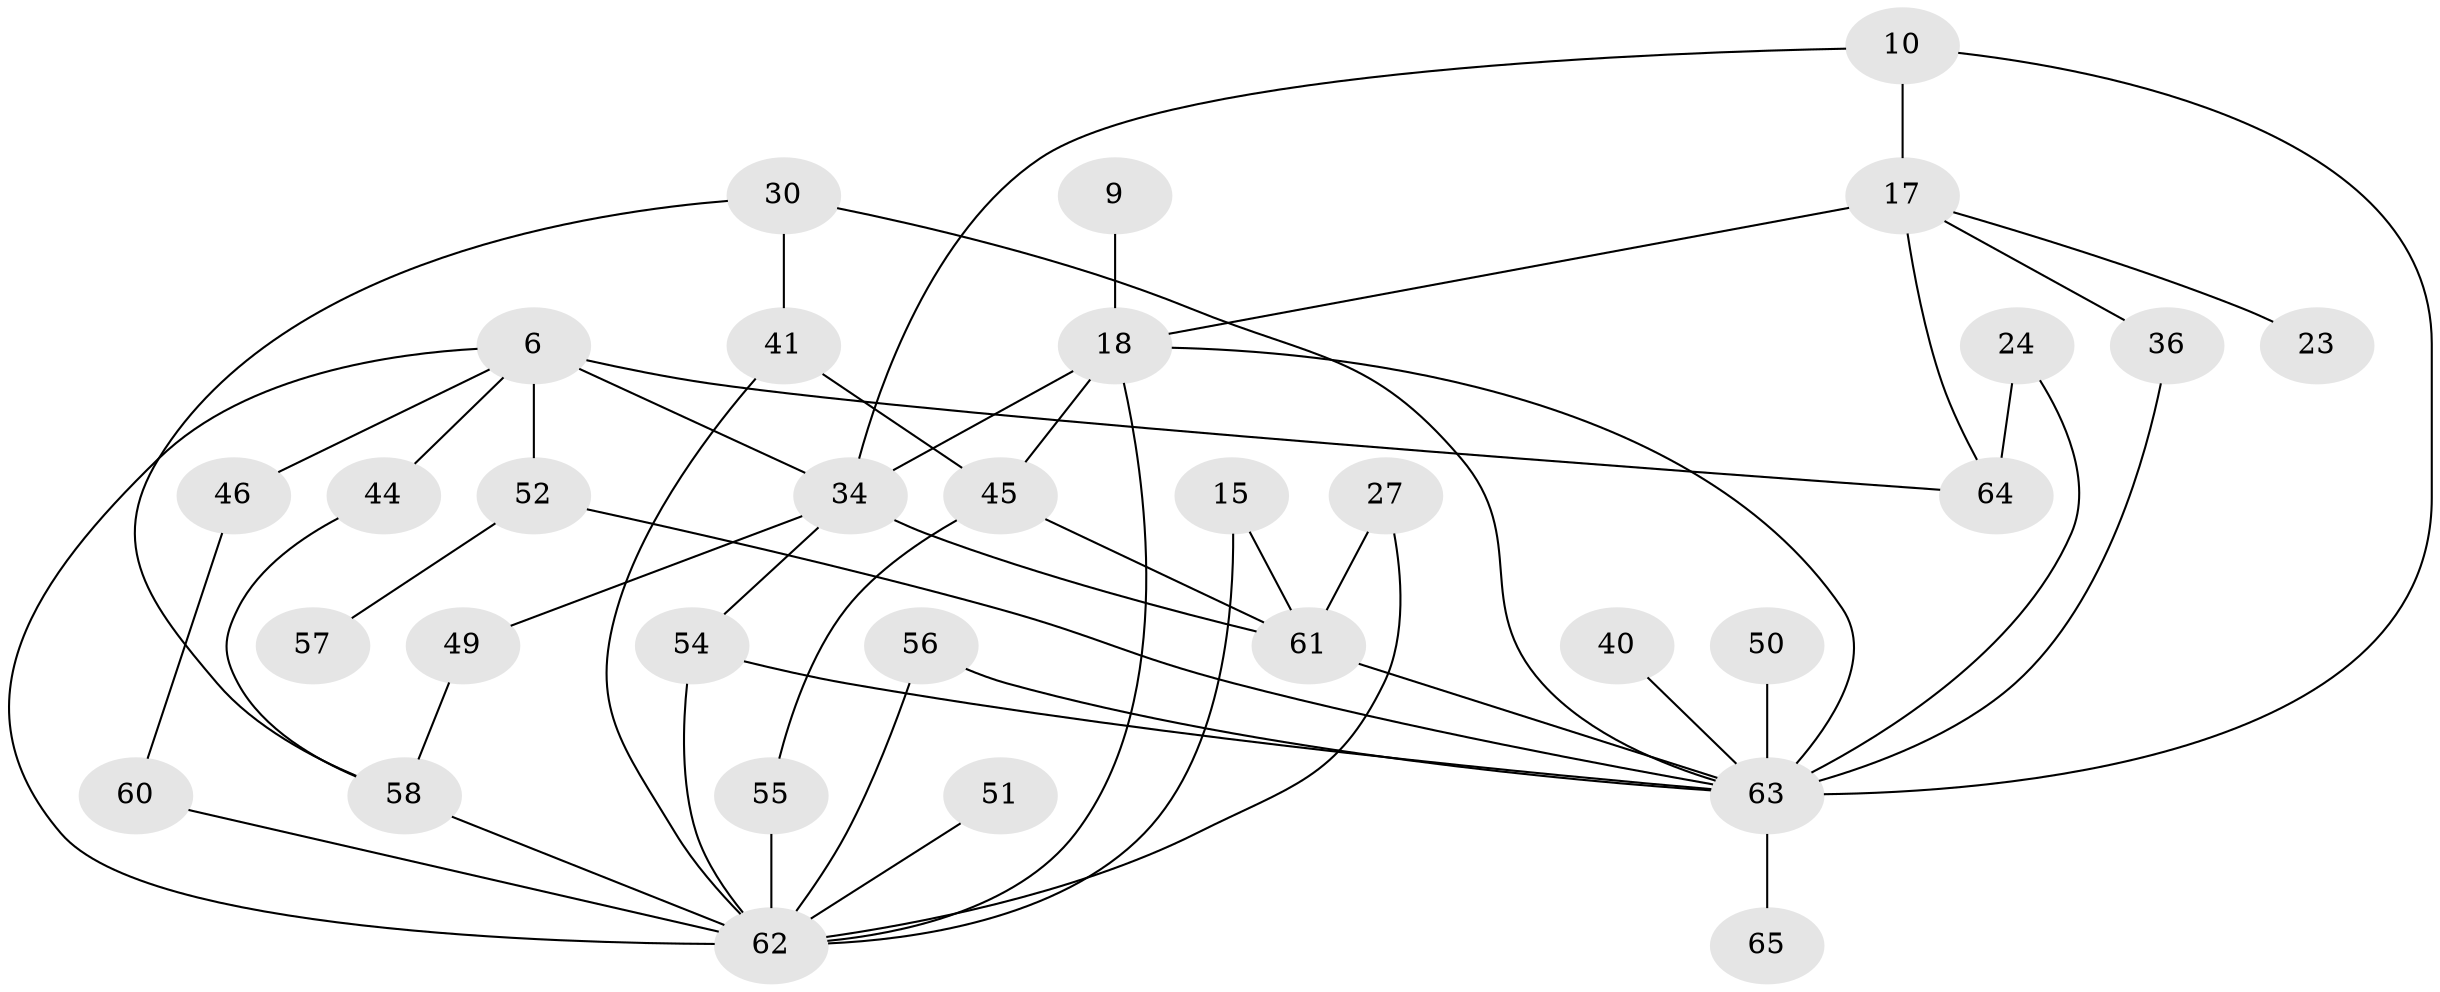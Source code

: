 // original degree distribution, {12: 0.015384615384615385, 5: 0.06153846153846154, 4: 0.09230769230769231, 7: 0.046153846153846156, 2: 0.3230769230769231, 1: 0.13846153846153847, 3: 0.3076923076923077, 6: 0.015384615384615385}
// Generated by graph-tools (version 1.1) at 2025/42/03/09/25 04:42:56]
// undirected, 32 vertices, 52 edges
graph export_dot {
graph [start="1"]
  node [color=gray90,style=filled];
  6;
  9;
  10;
  15;
  17;
  18 [super="+2"];
  23;
  24;
  27;
  30;
  34 [super="+7+16"];
  36 [super="+19+31"];
  40 [super="+28+29"];
  41 [super="+26"];
  44 [super="+13"];
  45 [super="+21"];
  46 [super="+39"];
  49 [super="+43"];
  50 [super="+42"];
  51;
  52 [super="+25"];
  54 [super="+47"];
  55 [super="+20+38"];
  56 [super="+22"];
  57;
  58 [super="+35"];
  60;
  61 [super="+5+53"];
  62 [super="+12+3+59"];
  63 [super="+4+1"];
  64 [super="+48"];
  65;
  6 -- 52 [weight=2];
  6 -- 64;
  6 -- 34;
  6 -- 62;
  6 -- 46;
  6 -- 44;
  9 -- 18;
  10 -- 17;
  10 -- 34;
  10 -- 63;
  15 -- 62;
  15 -- 61;
  17 -- 18;
  17 -- 23;
  17 -- 64 [weight=2];
  17 -- 36;
  18 -- 63 [weight=3];
  18 -- 34 [weight=2];
  18 -- 62 [weight=2];
  18 -- 45;
  24 -- 64;
  24 -- 63;
  27 -- 61;
  27 -- 62;
  30 -- 41 [weight=2];
  30 -- 58;
  30 -- 63;
  34 -- 61;
  34 -- 54;
  34 -- 49;
  36 -- 63;
  40 -- 63;
  41 -- 62;
  41 -- 45;
  44 -- 58;
  45 -- 55;
  45 -- 61;
  46 -- 60;
  49 -- 58;
  50 -- 63 [weight=3];
  51 -- 62;
  52 -- 57;
  52 -- 63;
  54 -- 62;
  54 -- 63;
  55 -- 62 [weight=3];
  56 -- 62;
  56 -- 63;
  58 -- 62;
  60 -- 62;
  61 -- 63 [weight=2];
  63 -- 65;
}
